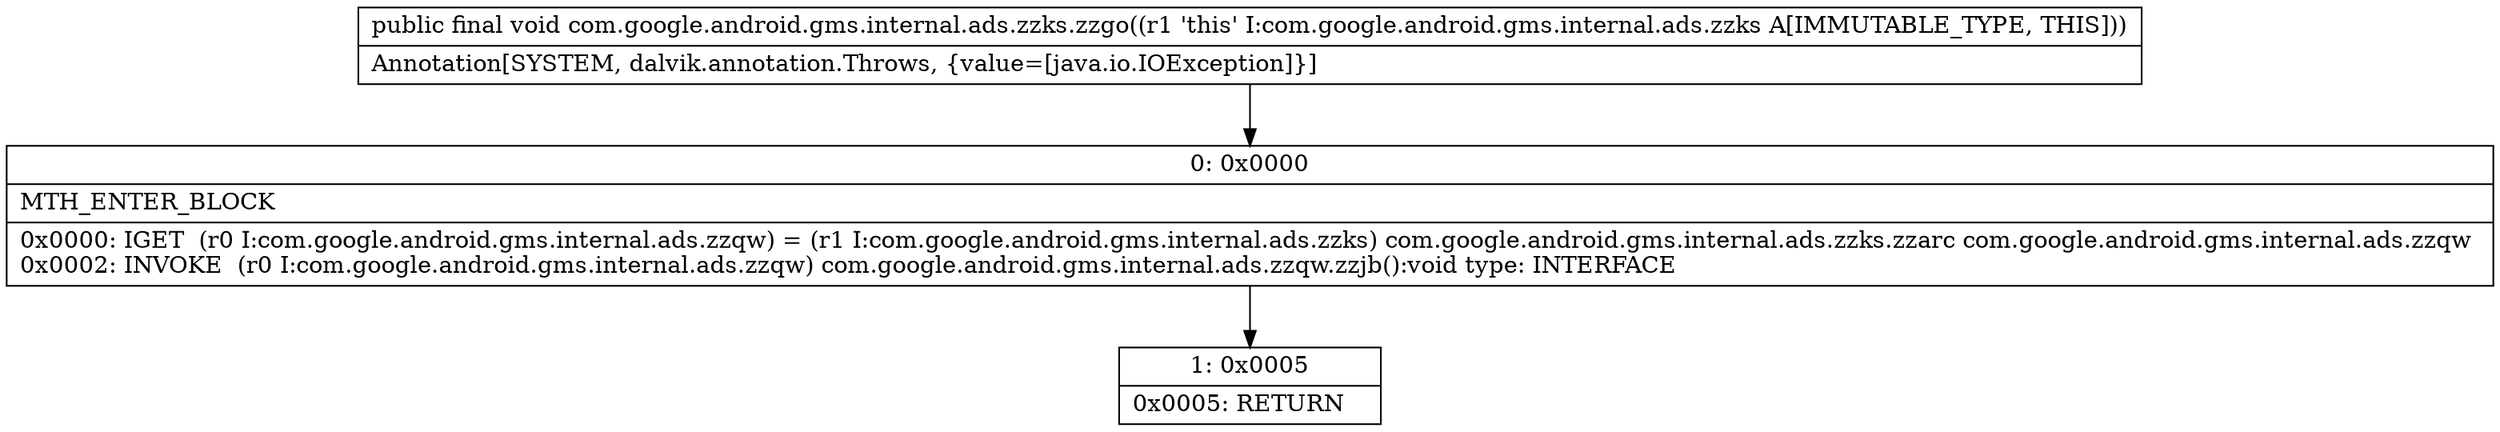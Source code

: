 digraph "CFG forcom.google.android.gms.internal.ads.zzks.zzgo()V" {
Node_0 [shape=record,label="{0\:\ 0x0000|MTH_ENTER_BLOCK\l|0x0000: IGET  (r0 I:com.google.android.gms.internal.ads.zzqw) = (r1 I:com.google.android.gms.internal.ads.zzks) com.google.android.gms.internal.ads.zzks.zzarc com.google.android.gms.internal.ads.zzqw \l0x0002: INVOKE  (r0 I:com.google.android.gms.internal.ads.zzqw) com.google.android.gms.internal.ads.zzqw.zzjb():void type: INTERFACE \l}"];
Node_1 [shape=record,label="{1\:\ 0x0005|0x0005: RETURN   \l}"];
MethodNode[shape=record,label="{public final void com.google.android.gms.internal.ads.zzks.zzgo((r1 'this' I:com.google.android.gms.internal.ads.zzks A[IMMUTABLE_TYPE, THIS]))  | Annotation[SYSTEM, dalvik.annotation.Throws, \{value=[java.io.IOException]\}]\l}"];
MethodNode -> Node_0;
Node_0 -> Node_1;
}

